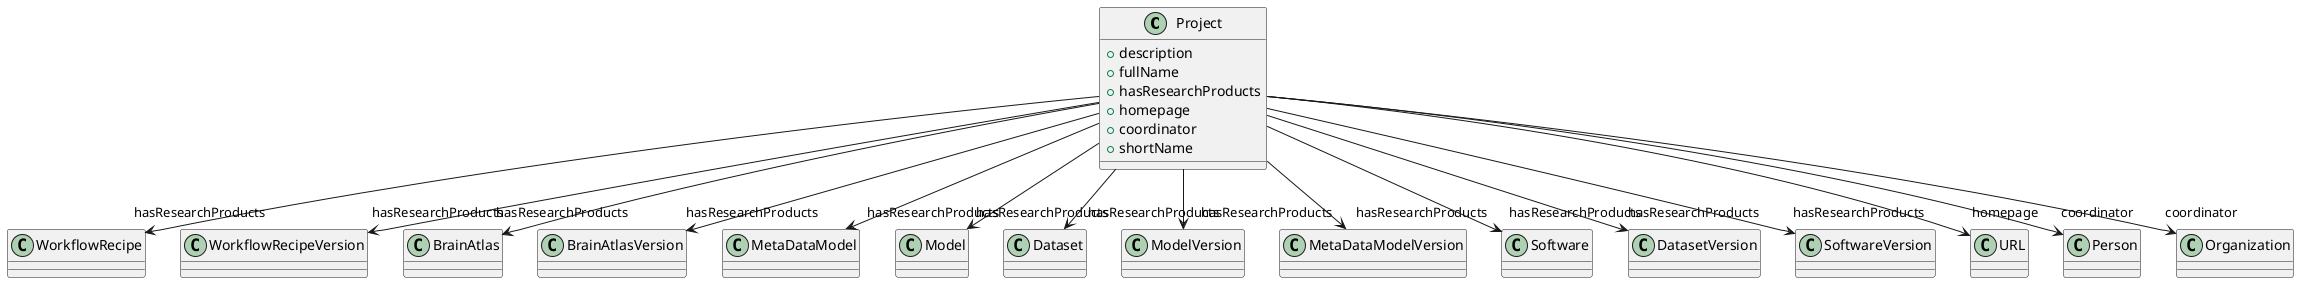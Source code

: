 @startuml
class Project {
+description
+fullName
+hasResearchProducts
+homepage
+coordinator
+shortName

}
Project -d-> "hasResearchProducts" WorkflowRecipe
Project -d-> "hasResearchProducts" WorkflowRecipeVersion
Project -d-> "hasResearchProducts" BrainAtlas
Project -d-> "hasResearchProducts" BrainAtlasVersion
Project -d-> "hasResearchProducts" MetaDataModel
Project -d-> "hasResearchProducts" Model
Project -d-> "hasResearchProducts" Dataset
Project -d-> "hasResearchProducts" ModelVersion
Project -d-> "hasResearchProducts" MetaDataModelVersion
Project -d-> "hasResearchProducts" Software
Project -d-> "hasResearchProducts" DatasetVersion
Project -d-> "hasResearchProducts" SoftwareVersion
Project -d-> "homepage" URL
Project -d-> "coordinator" Person
Project -d-> "coordinator" Organization

@enduml